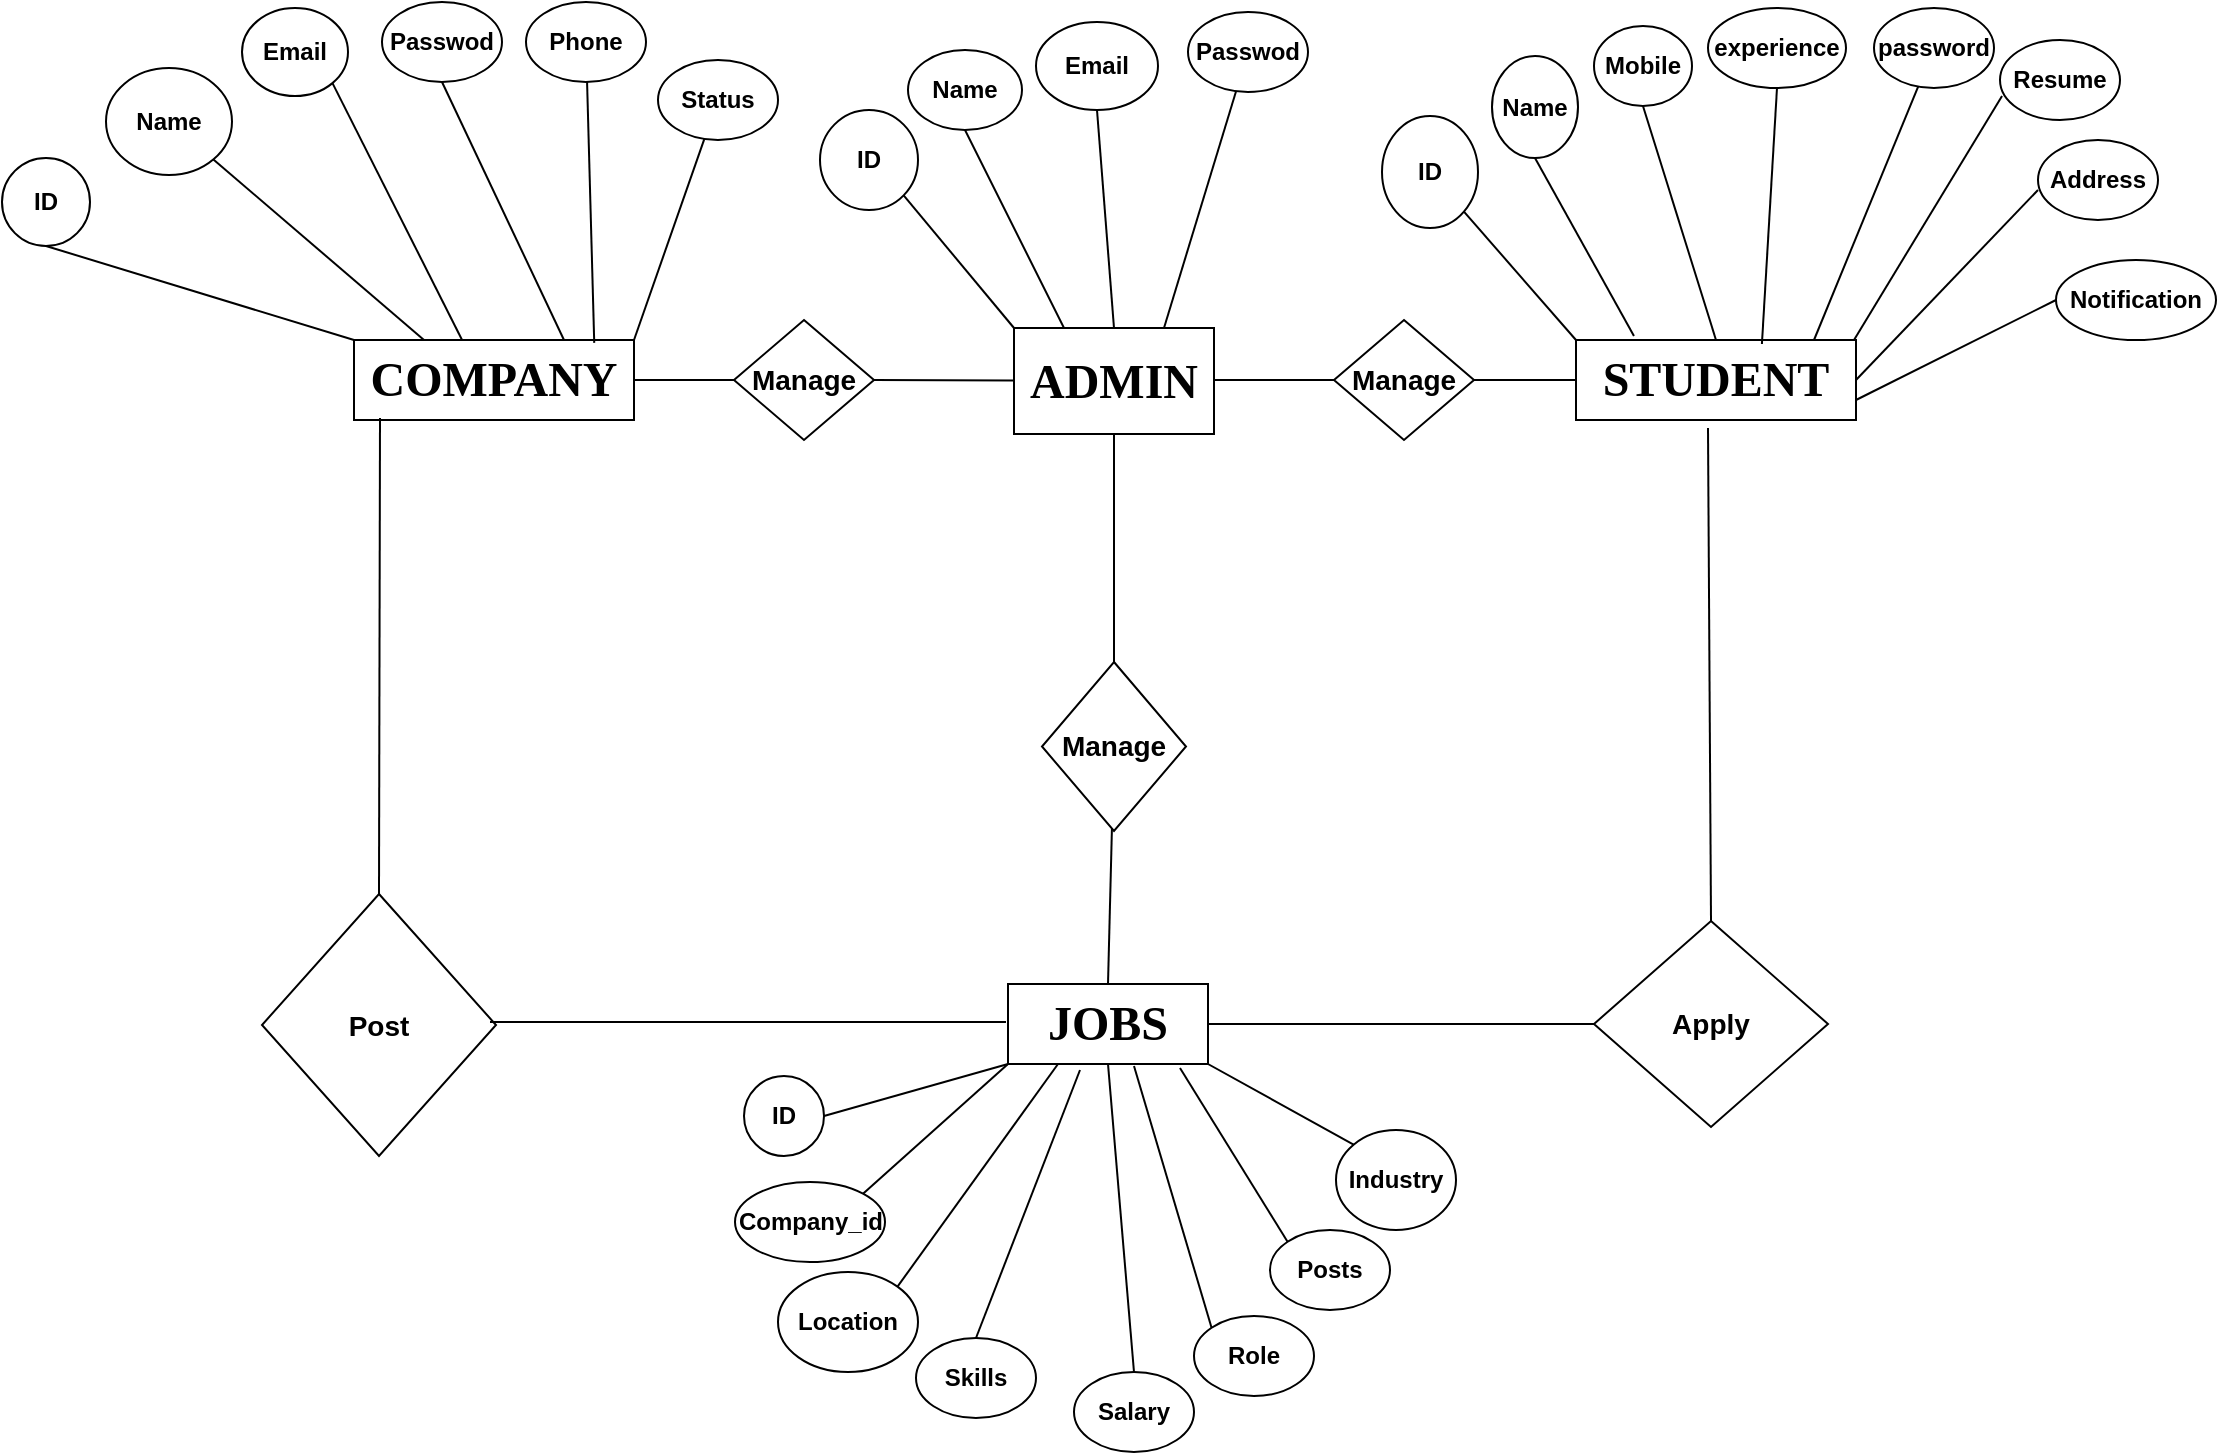 <mxfile version="21.6.9" type="github">
  <diagram name="Page-1" id="xnDQvVN1IEBcobiF2Vbc">
    <mxGraphModel dx="2303" dy="1140" grid="0" gridSize="10" guides="1" tooltips="1" connect="1" arrows="1" fold="1" page="0" pageScale="1" pageWidth="850" pageHeight="1100" math="0" shadow="0">
      <root>
        <mxCell id="0" />
        <mxCell id="1" parent="0" />
        <mxCell id="uW9IMe0hNeK73aVWFQNA-1" value="&lt;b&gt;&lt;font face=&quot;Times New Roman&quot; style=&quot;font-size: 24px;&quot;&gt;COMPANY&lt;/font&gt;&lt;/b&gt;" style="whiteSpace=wrap;html=1;" parent="1" vertex="1">
          <mxGeometry x="40" y="160" width="140" height="40" as="geometry" />
        </mxCell>
        <mxCell id="uW9IMe0hNeK73aVWFQNA-3" value="&lt;b&gt;&lt;font face=&quot;Times New Roman&quot; style=&quot;font-size: 24px;&quot;&gt;ADMIN&lt;/font&gt;&lt;/b&gt;" style="whiteSpace=wrap;html=1;" parent="1" vertex="1">
          <mxGeometry x="370" y="154" width="100" height="53" as="geometry" />
        </mxCell>
        <mxCell id="uW9IMe0hNeK73aVWFQNA-4" value="&lt;b&gt;&lt;font face=&quot;Times New Roman&quot; style=&quot;font-size: 24px;&quot;&gt;STUDENT&lt;/font&gt;&lt;/b&gt;" style="whiteSpace=wrap;html=1;" parent="1" vertex="1">
          <mxGeometry x="651" y="160" width="140" height="40" as="geometry" />
        </mxCell>
        <mxCell id="uW9IMe0hNeK73aVWFQNA-5" value="&lt;b&gt;&lt;font style=&quot;font-size: 14px;&quot;&gt;Manage&lt;/font&gt;&lt;/b&gt;" style="rhombus;whiteSpace=wrap;html=1;" parent="1" vertex="1">
          <mxGeometry x="230" y="150" width="70" height="60" as="geometry" />
        </mxCell>
        <mxCell id="uW9IMe0hNeK73aVWFQNA-6" value="&lt;b&gt;&lt;font style=&quot;font-size: 14px;&quot;&gt;Manage&lt;/font&gt;&lt;/b&gt;" style="rhombus;whiteSpace=wrap;html=1;" parent="1" vertex="1">
          <mxGeometry x="530" y="150" width="70" height="60" as="geometry" />
        </mxCell>
        <mxCell id="uW9IMe0hNeK73aVWFQNA-7" value="&lt;b&gt;&lt;font face=&quot;Times New Roman&quot; style=&quot;font-size: 24px;&quot;&gt;JOBS&lt;/font&gt;&lt;/b&gt;" style="whiteSpace=wrap;html=1;" parent="1" vertex="1">
          <mxGeometry x="367" y="482" width="100" height="40" as="geometry" />
        </mxCell>
        <mxCell id="uW9IMe0hNeK73aVWFQNA-8" value="&lt;b&gt;&lt;font style=&quot;font-size: 14px;&quot;&gt;Apply&lt;/font&gt;&lt;/b&gt;" style="rhombus;whiteSpace=wrap;html=1;" parent="1" vertex="1">
          <mxGeometry x="660" y="450.5" width="117" height="103" as="geometry" />
        </mxCell>
        <mxCell id="uW9IMe0hNeK73aVWFQNA-9" value="&lt;b&gt;&lt;font style=&quot;font-size: 14px;&quot;&gt;Post&lt;/font&gt;&lt;/b&gt;" style="rhombus;whiteSpace=wrap;html=1;" parent="1" vertex="1">
          <mxGeometry x="-6" y="437" width="117" height="131" as="geometry" />
        </mxCell>
        <mxCell id="uW9IMe0hNeK73aVWFQNA-13" value="" style="endArrow=none;html=1;rounded=0;" parent="1" target="uW9IMe0hNeK73aVWFQNA-3" edge="1">
          <mxGeometry width="50" height="50" relative="1" as="geometry">
            <mxPoint x="300" y="180" as="sourcePoint" />
            <mxPoint x="350" y="130" as="targetPoint" />
          </mxGeometry>
        </mxCell>
        <mxCell id="uW9IMe0hNeK73aVWFQNA-14" value="" style="endArrow=none;html=1;rounded=0;" parent="1" target="uW9IMe0hNeK73aVWFQNA-5" edge="1">
          <mxGeometry width="50" height="50" relative="1" as="geometry">
            <mxPoint x="180" y="180" as="sourcePoint" />
            <mxPoint x="230" y="130" as="targetPoint" />
          </mxGeometry>
        </mxCell>
        <mxCell id="uW9IMe0hNeK73aVWFQNA-15" value="" style="endArrow=none;html=1;rounded=0;entryX=0;entryY=0.5;entryDx=0;entryDy=0;" parent="1" target="uW9IMe0hNeK73aVWFQNA-4" edge="1">
          <mxGeometry width="50" height="50" relative="1" as="geometry">
            <mxPoint x="600" y="180" as="sourcePoint" />
            <mxPoint x="650" y="130" as="targetPoint" />
          </mxGeometry>
        </mxCell>
        <mxCell id="uW9IMe0hNeK73aVWFQNA-16" value="" style="endArrow=none;html=1;rounded=0;entryX=0;entryY=0.5;entryDx=0;entryDy=0;" parent="1" target="uW9IMe0hNeK73aVWFQNA-6" edge="1">
          <mxGeometry width="50" height="50" relative="1" as="geometry">
            <mxPoint x="470" y="180" as="sourcePoint" />
            <mxPoint x="520" y="130" as="targetPoint" />
          </mxGeometry>
        </mxCell>
        <mxCell id="uW9IMe0hNeK73aVWFQNA-17" value="" style="endArrow=none;html=1;rounded=0;exitX=0.5;exitY=0;exitDx=0;exitDy=0;" parent="1" source="uW9IMe0hNeK73aVWFQNA-9" edge="1">
          <mxGeometry width="50" height="50" relative="1" as="geometry">
            <mxPoint x="130" y="250" as="sourcePoint" />
            <mxPoint x="53" y="199" as="targetPoint" />
          </mxGeometry>
        </mxCell>
        <mxCell id="uW9IMe0hNeK73aVWFQNA-18" value="" style="endArrow=none;html=1;rounded=0;" parent="1" edge="1">
          <mxGeometry width="50" height="50" relative="1" as="geometry">
            <mxPoint x="108" y="501" as="sourcePoint" />
            <mxPoint x="366" y="501" as="targetPoint" />
          </mxGeometry>
        </mxCell>
        <mxCell id="uW9IMe0hNeK73aVWFQNA-19" value="" style="endArrow=none;html=1;rounded=0;entryX=0;entryY=0.5;entryDx=0;entryDy=0;" parent="1" source="uW9IMe0hNeK73aVWFQNA-7" target="uW9IMe0hNeK73aVWFQNA-8" edge="1">
          <mxGeometry width="50" height="50" relative="1" as="geometry">
            <mxPoint x="470" y="429" as="sourcePoint" />
            <mxPoint x="520" y="340" as="targetPoint" />
          </mxGeometry>
        </mxCell>
        <mxCell id="uW9IMe0hNeK73aVWFQNA-20" value="" style="endArrow=none;html=1;rounded=0;entryX=0.75;entryY=1;entryDx=0;entryDy=0;exitX=0.5;exitY=0;exitDx=0;exitDy=0;" parent="1" source="uW9IMe0hNeK73aVWFQNA-8" edge="1">
          <mxGeometry width="50" height="50" relative="1" as="geometry">
            <mxPoint x="710.316" y="474.467" as="sourcePoint" />
            <mxPoint x="717" y="204" as="targetPoint" />
          </mxGeometry>
        </mxCell>
        <mxCell id="uW9IMe0hNeK73aVWFQNA-24" value="" style="endArrow=none;html=1;rounded=0;exitX=0.5;exitY=0;exitDx=0;exitDy=0;entryX=0.5;entryY=1;entryDx=0;entryDy=0;" parent="1" source="uW9IMe0hNeK73aVWFQNA-22" target="uW9IMe0hNeK73aVWFQNA-3" edge="1">
          <mxGeometry width="50" height="50" relative="1" as="geometry">
            <mxPoint x="420" y="260" as="sourcePoint" />
            <mxPoint x="419.5" y="200" as="targetPoint" />
          </mxGeometry>
        </mxCell>
        <mxCell id="uW9IMe0hNeK73aVWFQNA-25" value="&lt;b&gt;ID&lt;/b&gt;" style="ellipse;whiteSpace=wrap;html=1;" parent="1" vertex="1">
          <mxGeometry x="-136" y="69" width="44" height="44" as="geometry" />
        </mxCell>
        <mxCell id="uW9IMe0hNeK73aVWFQNA-26" value="&lt;b&gt;Name&lt;/b&gt;" style="ellipse;whiteSpace=wrap;html=1;" parent="1" vertex="1">
          <mxGeometry x="-84" y="24" width="63" height="53.5" as="geometry" />
        </mxCell>
        <mxCell id="uW9IMe0hNeK73aVWFQNA-27" value="&lt;b&gt;Email&lt;/b&gt;" style="ellipse;whiteSpace=wrap;html=1;" parent="1" vertex="1">
          <mxGeometry x="-16" y="-6" width="53" height="44" as="geometry" />
        </mxCell>
        <mxCell id="uW9IMe0hNeK73aVWFQNA-28" value="&lt;b&gt;Passwod&lt;/b&gt;" style="ellipse;whiteSpace=wrap;html=1;" parent="1" vertex="1">
          <mxGeometry x="54" y="-9" width="60" height="40" as="geometry" />
        </mxCell>
        <mxCell id="uW9IMe0hNeK73aVWFQNA-29" value="" style="endArrow=none;html=1;rounded=0;entryX=0;entryY=0;entryDx=0;entryDy=0;exitX=0.5;exitY=1;exitDx=0;exitDy=0;" parent="1" source="uW9IMe0hNeK73aVWFQNA-25" target="uW9IMe0hNeK73aVWFQNA-1" edge="1">
          <mxGeometry width="50" height="50" relative="1" as="geometry">
            <mxPoint x="10" y="100" as="sourcePoint" />
            <mxPoint x="60" y="100" as="targetPoint" />
          </mxGeometry>
        </mxCell>
        <mxCell id="uW9IMe0hNeK73aVWFQNA-30" value="" style="endArrow=none;html=1;rounded=0;entryX=0.25;entryY=0;entryDx=0;entryDy=0;" parent="1" source="uW9IMe0hNeK73aVWFQNA-26" target="uW9IMe0hNeK73aVWFQNA-1" edge="1">
          <mxGeometry width="50" height="50" relative="1" as="geometry">
            <mxPoint x="60" y="70" as="sourcePoint" />
            <mxPoint x="110" y="70" as="targetPoint" />
          </mxGeometry>
        </mxCell>
        <mxCell id="uW9IMe0hNeK73aVWFQNA-31" value="" style="endArrow=none;html=1;rounded=0;entryX=0.386;entryY=0;entryDx=0;entryDy=0;entryPerimeter=0;exitX=1;exitY=1;exitDx=0;exitDy=0;" parent="1" source="uW9IMe0hNeK73aVWFQNA-27" target="uW9IMe0hNeK73aVWFQNA-1" edge="1">
          <mxGeometry width="50" height="50" relative="1" as="geometry">
            <mxPoint x="74" y="39" as="sourcePoint" />
            <mxPoint x="86" y="151" as="targetPoint" />
          </mxGeometry>
        </mxCell>
        <mxCell id="uW9IMe0hNeK73aVWFQNA-32" value="" style="endArrow=none;html=1;rounded=0;entryX=0.75;entryY=0;entryDx=0;entryDy=0;exitX=0.5;exitY=1;exitDx=0;exitDy=0;" parent="1" source="uW9IMe0hNeK73aVWFQNA-28" target="uW9IMe0hNeK73aVWFQNA-1" edge="1">
          <mxGeometry width="50" height="50" relative="1" as="geometry">
            <mxPoint x="180" y="60" as="sourcePoint" />
            <mxPoint x="230" y="60" as="targetPoint" />
          </mxGeometry>
        </mxCell>
        <mxCell id="uW9IMe0hNeK73aVWFQNA-33" value="" style="endArrow=none;html=1;rounded=0;exitX=0.858;exitY=0.036;exitDx=0;exitDy=0;exitPerimeter=0;" parent="1" source="uW9IMe0hNeK73aVWFQNA-1" target="uW9IMe0hNeK73aVWFQNA-34" edge="1">
          <mxGeometry width="50" height="50" relative="1" as="geometry">
            <mxPoint x="160" y="146" as="sourcePoint" />
            <mxPoint x="230" y="159" as="targetPoint" />
          </mxGeometry>
        </mxCell>
        <mxCell id="uW9IMe0hNeK73aVWFQNA-34" value="&lt;b&gt;Phone&lt;/b&gt;" style="ellipse;whiteSpace=wrap;html=1;" parent="1" vertex="1">
          <mxGeometry x="126" y="-9" width="60" height="40" as="geometry" />
        </mxCell>
        <mxCell id="uW9IMe0hNeK73aVWFQNA-35" value="&lt;b&gt;ID&lt;/b&gt;" style="ellipse;whiteSpace=wrap;html=1;" parent="1" vertex="1">
          <mxGeometry x="273" y="45" width="49" height="50" as="geometry" />
        </mxCell>
        <mxCell id="uW9IMe0hNeK73aVWFQNA-36" value="&lt;b&gt;Name&lt;/b&gt;" style="ellipse;whiteSpace=wrap;html=1;" parent="1" vertex="1">
          <mxGeometry x="317" y="15" width="57" height="40" as="geometry" />
        </mxCell>
        <mxCell id="uW9IMe0hNeK73aVWFQNA-37" value="&lt;b&gt;Email&lt;/b&gt;" style="ellipse;whiteSpace=wrap;html=1;" parent="1" vertex="1">
          <mxGeometry x="381" y="1" width="61" height="44" as="geometry" />
        </mxCell>
        <mxCell id="uW9IMe0hNeK73aVWFQNA-38" value="&lt;b&gt;Passwod&lt;/b&gt;" style="ellipse;whiteSpace=wrap;html=1;" parent="1" vertex="1">
          <mxGeometry x="457" y="-4" width="60" height="40" as="geometry" />
        </mxCell>
        <mxCell id="uW9IMe0hNeK73aVWFQNA-40" value="" style="endArrow=none;html=1;rounded=0;exitX=0;exitY=0;exitDx=0;exitDy=0;entryX=1;entryY=1;entryDx=0;entryDy=0;" parent="1" source="uW9IMe0hNeK73aVWFQNA-3" target="uW9IMe0hNeK73aVWFQNA-35" edge="1">
          <mxGeometry width="50" height="50" relative="1" as="geometry">
            <mxPoint x="270" y="160" as="sourcePoint" />
            <mxPoint x="326" y="89" as="targetPoint" />
          </mxGeometry>
        </mxCell>
        <mxCell id="uW9IMe0hNeK73aVWFQNA-41" value="" style="endArrow=none;html=1;rounded=0;exitX=0.25;exitY=0;exitDx=0;exitDy=0;entryX=0.5;entryY=1;entryDx=0;entryDy=0;" parent="1" source="uW9IMe0hNeK73aVWFQNA-3" target="uW9IMe0hNeK73aVWFQNA-36" edge="1">
          <mxGeometry width="50" height="50" relative="1" as="geometry">
            <mxPoint x="320" y="131" as="sourcePoint" />
            <mxPoint x="376" y="60" as="targetPoint" />
          </mxGeometry>
        </mxCell>
        <mxCell id="uW9IMe0hNeK73aVWFQNA-42" value="" style="endArrow=none;html=1;rounded=0;exitX=0.5;exitY=0;exitDx=0;exitDy=0;entryX=0.5;entryY=1;entryDx=0;entryDy=0;" parent="1" source="uW9IMe0hNeK73aVWFQNA-3" target="uW9IMe0hNeK73aVWFQNA-37" edge="1">
          <mxGeometry width="50" height="50" relative="1" as="geometry">
            <mxPoint x="380" y="121" as="sourcePoint" />
            <mxPoint x="436" y="50" as="targetPoint" />
          </mxGeometry>
        </mxCell>
        <mxCell id="uW9IMe0hNeK73aVWFQNA-43" value="" style="endArrow=none;html=1;rounded=0;exitX=0.75;exitY=0;exitDx=0;exitDy=0;" parent="1" source="uW9IMe0hNeK73aVWFQNA-3" target="uW9IMe0hNeK73aVWFQNA-38" edge="1">
          <mxGeometry width="50" height="50" relative="1" as="geometry">
            <mxPoint x="440" y="121" as="sourcePoint" />
            <mxPoint x="496" y="50" as="targetPoint" />
          </mxGeometry>
        </mxCell>
        <mxCell id="uW9IMe0hNeK73aVWFQNA-44" value="&lt;b&gt;ID&lt;/b&gt;" style="ellipse;whiteSpace=wrap;html=1;" parent="1" vertex="1">
          <mxGeometry x="554" y="48" width="48" height="56" as="geometry" />
        </mxCell>
        <mxCell id="uW9IMe0hNeK73aVWFQNA-45" value="&lt;b&gt;Name&lt;/b&gt;" style="ellipse;whiteSpace=wrap;html=1;" parent="1" vertex="1">
          <mxGeometry x="609" y="18" width="43" height="51" as="geometry" />
        </mxCell>
        <mxCell id="uW9IMe0hNeK73aVWFQNA-46" value="&lt;b&gt;Mobile&lt;/b&gt;" style="ellipse;whiteSpace=wrap;html=1;" parent="1" vertex="1">
          <mxGeometry x="660" y="3" width="49" height="40" as="geometry" />
        </mxCell>
        <mxCell id="uW9IMe0hNeK73aVWFQNA-47" value="&lt;b&gt;experience&lt;/b&gt;" style="ellipse;whiteSpace=wrap;html=1;" parent="1" vertex="1">
          <mxGeometry x="717" y="-6" width="69" height="40" as="geometry" />
        </mxCell>
        <mxCell id="uW9IMe0hNeK73aVWFQNA-48" value="&lt;b&gt;password&lt;/b&gt;" style="ellipse;whiteSpace=wrap;html=1;" parent="1" vertex="1">
          <mxGeometry x="800" y="-6" width="60" height="40" as="geometry" />
        </mxCell>
        <mxCell id="uW9IMe0hNeK73aVWFQNA-49" value="&lt;b&gt;Resume&lt;/b&gt;" style="ellipse;whiteSpace=wrap;html=1;" parent="1" vertex="1">
          <mxGeometry x="863" y="10" width="60" height="40" as="geometry" />
        </mxCell>
        <mxCell id="uW9IMe0hNeK73aVWFQNA-50" value="" style="endArrow=none;html=1;rounded=0;entryX=0.017;entryY=0.7;entryDx=0;entryDy=0;entryPerimeter=0;" parent="1" target="uW9IMe0hNeK73aVWFQNA-49" edge="1">
          <mxGeometry width="50" height="50" relative="1" as="geometry">
            <mxPoint x="790" y="160" as="sourcePoint" />
            <mxPoint x="890" y="80" as="targetPoint" />
          </mxGeometry>
        </mxCell>
        <mxCell id="uW9IMe0hNeK73aVWFQNA-51" value="" style="endArrow=none;html=1;rounded=0;exitX=0.85;exitY=0;exitDx=0;exitDy=0;exitPerimeter=0;" parent="1" source="uW9IMe0hNeK73aVWFQNA-4" target="uW9IMe0hNeK73aVWFQNA-48" edge="1">
          <mxGeometry width="50" height="50" relative="1" as="geometry">
            <mxPoint x="770" y="155" as="sourcePoint" />
            <mxPoint x="842" y="45" as="targetPoint" />
          </mxGeometry>
        </mxCell>
        <mxCell id="uW9IMe0hNeK73aVWFQNA-52" value="" style="endArrow=none;html=1;rounded=0;exitX=0.664;exitY=0.05;exitDx=0;exitDy=0;exitPerimeter=0;entryX=0.5;entryY=1;entryDx=0;entryDy=0;" parent="1" source="uW9IMe0hNeK73aVWFQNA-4" target="uW9IMe0hNeK73aVWFQNA-47" edge="1">
          <mxGeometry width="50" height="50" relative="1" as="geometry">
            <mxPoint x="740" y="155" as="sourcePoint" />
            <mxPoint x="781" y="45" as="targetPoint" />
          </mxGeometry>
        </mxCell>
        <mxCell id="uW9IMe0hNeK73aVWFQNA-53" value="" style="endArrow=none;html=1;rounded=0;exitX=0.5;exitY=0;exitDx=0;exitDy=0;entryX=0.5;entryY=1;entryDx=0;entryDy=0;" parent="1" source="uW9IMe0hNeK73aVWFQNA-4" target="uW9IMe0hNeK73aVWFQNA-46" edge="1">
          <mxGeometry width="50" height="50" relative="1" as="geometry">
            <mxPoint x="710" y="150" as="sourcePoint" />
            <mxPoint x="721" y="45" as="targetPoint" />
          </mxGeometry>
        </mxCell>
        <mxCell id="uW9IMe0hNeK73aVWFQNA-54" value="" style="endArrow=none;html=1;rounded=0;exitX=0.207;exitY=-0.05;exitDx=0;exitDy=0;exitPerimeter=0;entryX=0.5;entryY=1;entryDx=0;entryDy=0;" parent="1" source="uW9IMe0hNeK73aVWFQNA-4" target="uW9IMe0hNeK73aVWFQNA-45" edge="1">
          <mxGeometry width="50" height="50" relative="1" as="geometry">
            <mxPoint x="620" y="165" as="sourcePoint" />
            <mxPoint x="671" y="55" as="targetPoint" />
          </mxGeometry>
        </mxCell>
        <mxCell id="uW9IMe0hNeK73aVWFQNA-55" value="" style="endArrow=none;html=1;rounded=0;exitX=0;exitY=0;exitDx=0;exitDy=0;entryX=1;entryY=1;entryDx=0;entryDy=0;" parent="1" source="uW9IMe0hNeK73aVWFQNA-4" target="uW9IMe0hNeK73aVWFQNA-44" edge="1">
          <mxGeometry width="50" height="50" relative="1" as="geometry">
            <mxPoint x="570" y="195" as="sourcePoint" />
            <mxPoint x="621" y="85" as="targetPoint" />
          </mxGeometry>
        </mxCell>
        <mxCell id="uW9IMe0hNeK73aVWFQNA-56" value="&lt;b&gt;ID&lt;/b&gt;" style="ellipse;whiteSpace=wrap;html=1;" parent="1" vertex="1">
          <mxGeometry x="235" y="528" width="40" height="40" as="geometry" />
        </mxCell>
        <mxCell id="uW9IMe0hNeK73aVWFQNA-57" value="&lt;b&gt;Company_id&lt;/b&gt;" style="ellipse;whiteSpace=wrap;html=1;" parent="1" vertex="1">
          <mxGeometry x="230.5" y="581" width="75" height="40" as="geometry" />
        </mxCell>
        <mxCell id="uW9IMe0hNeK73aVWFQNA-58" value="&lt;b&gt;Location&lt;/b&gt;" style="ellipse;whiteSpace=wrap;html=1;" parent="1" vertex="1">
          <mxGeometry x="252" y="626" width="70" height="50" as="geometry" />
        </mxCell>
        <mxCell id="uW9IMe0hNeK73aVWFQNA-59" value="&lt;b&gt;Skills&lt;/b&gt;" style="ellipse;whiteSpace=wrap;html=1;" parent="1" vertex="1">
          <mxGeometry x="321" y="659" width="60" height="40" as="geometry" />
        </mxCell>
        <mxCell id="uW9IMe0hNeK73aVWFQNA-60" value="&lt;b&gt;Salary&lt;/b&gt;" style="ellipse;whiteSpace=wrap;html=1;" parent="1" vertex="1">
          <mxGeometry x="400" y="676" width="60" height="40" as="geometry" />
        </mxCell>
        <mxCell id="uW9IMe0hNeK73aVWFQNA-67" value="&lt;b&gt;Role&lt;/b&gt;" style="ellipse;whiteSpace=wrap;html=1;" parent="1" vertex="1">
          <mxGeometry x="460" y="648" width="60" height="40" as="geometry" />
        </mxCell>
        <mxCell id="uW9IMe0hNeK73aVWFQNA-68" value="&lt;b&gt;Posts&lt;/b&gt;" style="ellipse;whiteSpace=wrap;html=1;" parent="1" vertex="1">
          <mxGeometry x="498" y="605" width="60" height="40" as="geometry" />
        </mxCell>
        <mxCell id="uW9IMe0hNeK73aVWFQNA-69" value="&lt;b&gt;Industry&lt;/b&gt;" style="ellipse;whiteSpace=wrap;html=1;" parent="1" vertex="1">
          <mxGeometry x="531" y="555" width="60" height="50" as="geometry" />
        </mxCell>
        <mxCell id="uW9IMe0hNeK73aVWFQNA-72" value="" style="endArrow=none;html=1;rounded=0;entryX=0;entryY=1;entryDx=0;entryDy=0;exitX=1;exitY=0.5;exitDx=0;exitDy=0;" parent="1" source="uW9IMe0hNeK73aVWFQNA-56" target="uW9IMe0hNeK73aVWFQNA-7" edge="1">
          <mxGeometry width="50" height="50" relative="1" as="geometry">
            <mxPoint x="266" y="582" as="sourcePoint" />
            <mxPoint x="266" y="512" as="targetPoint" />
          </mxGeometry>
        </mxCell>
        <mxCell id="uW9IMe0hNeK73aVWFQNA-73" value="" style="endArrow=none;html=1;rounded=0;entryX=0;entryY=1;entryDx=0;entryDy=0;exitX=1;exitY=0;exitDx=0;exitDy=0;" parent="1" source="uW9IMe0hNeK73aVWFQNA-57" target="uW9IMe0hNeK73aVWFQNA-7" edge="1">
          <mxGeometry width="50" height="50" relative="1" as="geometry">
            <mxPoint x="316" y="617" as="sourcePoint" />
            <mxPoint x="367" y="572" as="targetPoint" />
          </mxGeometry>
        </mxCell>
        <mxCell id="uW9IMe0hNeK73aVWFQNA-74" value="" style="endArrow=none;html=1;rounded=0;entryX=0.25;entryY=1;entryDx=0;entryDy=0;exitX=1;exitY=0;exitDx=0;exitDy=0;" parent="1" source="uW9IMe0hNeK73aVWFQNA-58" target="uW9IMe0hNeK73aVWFQNA-7" edge="1">
          <mxGeometry width="50" height="50" relative="1" as="geometry">
            <mxPoint x="322" y="657" as="sourcePoint" />
            <mxPoint x="322" y="587" as="targetPoint" />
          </mxGeometry>
        </mxCell>
        <mxCell id="uW9IMe0hNeK73aVWFQNA-75" value="" style="endArrow=none;html=1;rounded=0;entryX=0.36;entryY=1.075;entryDx=0;entryDy=0;entryPerimeter=0;exitX=0.5;exitY=0;exitDx=0;exitDy=0;" parent="1" source="uW9IMe0hNeK73aVWFQNA-59" target="uW9IMe0hNeK73aVWFQNA-7" edge="1">
          <mxGeometry width="50" height="50" relative="1" as="geometry">
            <mxPoint x="357" y="692" as="sourcePoint" />
            <mxPoint x="357" y="622" as="targetPoint" />
          </mxGeometry>
        </mxCell>
        <mxCell id="uW9IMe0hNeK73aVWFQNA-76" value="" style="endArrow=none;html=1;rounded=0;entryX=0.5;entryY=1;entryDx=0;entryDy=0;exitX=0.5;exitY=0;exitDx=0;exitDy=0;" parent="1" source="uW9IMe0hNeK73aVWFQNA-60" target="uW9IMe0hNeK73aVWFQNA-7" edge="1">
          <mxGeometry width="50" height="50" relative="1" as="geometry">
            <mxPoint x="421" y="696" as="sourcePoint" />
            <mxPoint x="416.5" y="622" as="targetPoint" />
          </mxGeometry>
        </mxCell>
        <mxCell id="uW9IMe0hNeK73aVWFQNA-77" value="" style="endArrow=none;html=1;rounded=0;entryX=0.63;entryY=1.025;entryDx=0;entryDy=0;entryPerimeter=0;exitX=0;exitY=0;exitDx=0;exitDy=0;" parent="1" source="uW9IMe0hNeK73aVWFQNA-67" target="uW9IMe0hNeK73aVWFQNA-7" edge="1">
          <mxGeometry width="50" height="50" relative="1" as="geometry">
            <mxPoint x="487" y="692" as="sourcePoint" />
            <mxPoint x="437" y="572" as="targetPoint" />
          </mxGeometry>
        </mxCell>
        <mxCell id="uW9IMe0hNeK73aVWFQNA-78" value="" style="endArrow=none;html=1;rounded=0;entryX=0.86;entryY=1.05;entryDx=0;entryDy=0;entryPerimeter=0;exitX=0;exitY=0;exitDx=0;exitDy=0;" parent="1" source="uW9IMe0hNeK73aVWFQNA-68" target="uW9IMe0hNeK73aVWFQNA-7" edge="1">
          <mxGeometry width="50" height="50" relative="1" as="geometry">
            <mxPoint x="537" y="662" as="sourcePoint" />
            <mxPoint x="537" y="592" as="targetPoint" />
          </mxGeometry>
        </mxCell>
        <mxCell id="uW9IMe0hNeK73aVWFQNA-79" value="" style="endArrow=none;html=1;rounded=0;entryX=1;entryY=1;entryDx=0;entryDy=0;exitX=0;exitY=0;exitDx=0;exitDy=0;" parent="1" source="uW9IMe0hNeK73aVWFQNA-69" target="uW9IMe0hNeK73aVWFQNA-7" edge="1">
          <mxGeometry width="50" height="50" relative="1" as="geometry">
            <mxPoint x="577" y="632" as="sourcePoint" />
            <mxPoint x="577" y="562" as="targetPoint" />
          </mxGeometry>
        </mxCell>
        <mxCell id="uW9IMe0hNeK73aVWFQNA-22" value="&lt;span style=&quot;font-size: 14px;&quot;&gt;&lt;b&gt;Manage&lt;/b&gt;&lt;/span&gt;" style="rhombus;whiteSpace=wrap;html=1;" parent="1" vertex="1">
          <mxGeometry x="384" y="321" width="72" height="84.5" as="geometry" />
        </mxCell>
        <mxCell id="uW9IMe0hNeK73aVWFQNA-90" value="" style="endArrow=none;html=1;rounded=0;exitX=0.5;exitY=0;exitDx=0;exitDy=0;" parent="1" source="uW9IMe0hNeK73aVWFQNA-7" target="uW9IMe0hNeK73aVWFQNA-22" edge="1">
          <mxGeometry width="50" height="50" relative="1" as="geometry">
            <mxPoint x="423" y="580.5" as="sourcePoint" />
            <mxPoint x="420" y="477" as="targetPoint" />
          </mxGeometry>
        </mxCell>
        <mxCell id="uW9IMe0hNeK73aVWFQNA-121" value="&lt;b&gt;Status&lt;/b&gt;" style="ellipse;whiteSpace=wrap;html=1;" parent="1" vertex="1">
          <mxGeometry x="192" y="20" width="60" height="40" as="geometry" />
        </mxCell>
        <mxCell id="uW9IMe0hNeK73aVWFQNA-123" value="" style="endArrow=none;html=1;rounded=0;exitX=1;exitY=0;exitDx=0;exitDy=0;" parent="1" source="uW9IMe0hNeK73aVWFQNA-1" target="uW9IMe0hNeK73aVWFQNA-121" edge="1">
          <mxGeometry width="50" height="50" relative="1" as="geometry">
            <mxPoint x="182" y="157" as="sourcePoint" />
            <mxPoint x="169" y="41" as="targetPoint" />
          </mxGeometry>
        </mxCell>
        <mxCell id="uW9IMe0hNeK73aVWFQNA-124" value="&lt;b&gt;Address&lt;/b&gt;" style="ellipse;whiteSpace=wrap;html=1;" parent="1" vertex="1">
          <mxGeometry x="882" y="60" width="60" height="40" as="geometry" />
        </mxCell>
        <mxCell id="uW9IMe0hNeK73aVWFQNA-125" value="" style="endArrow=none;html=1;rounded=0;entryX=0.017;entryY=0.7;entryDx=0;entryDy=0;entryPerimeter=0;exitX=1;exitY=0.5;exitDx=0;exitDy=0;" parent="1" source="uW9IMe0hNeK73aVWFQNA-4" edge="1">
          <mxGeometry width="50" height="50" relative="1" as="geometry">
            <mxPoint x="808" y="207" as="sourcePoint" />
            <mxPoint x="882" y="85" as="targetPoint" />
          </mxGeometry>
        </mxCell>
        <mxCell id="uW9IMe0hNeK73aVWFQNA-126" value="&lt;b&gt;Notification&lt;/b&gt;" style="ellipse;whiteSpace=wrap;html=1;" parent="1" vertex="1">
          <mxGeometry x="891" y="120" width="80" height="40" as="geometry" />
        </mxCell>
        <mxCell id="uW9IMe0hNeK73aVWFQNA-127" value="" style="endArrow=none;html=1;rounded=0;entryX=0;entryY=0.5;entryDx=0;entryDy=0;exitX=1;exitY=0.75;exitDx=0;exitDy=0;" parent="1" source="uW9IMe0hNeK73aVWFQNA-4" target="uW9IMe0hNeK73aVWFQNA-126" edge="1">
          <mxGeometry width="50" height="50" relative="1" as="geometry">
            <mxPoint x="800" y="240" as="sourcePoint" />
            <mxPoint x="891" y="145" as="targetPoint" />
          </mxGeometry>
        </mxCell>
      </root>
    </mxGraphModel>
  </diagram>
</mxfile>
